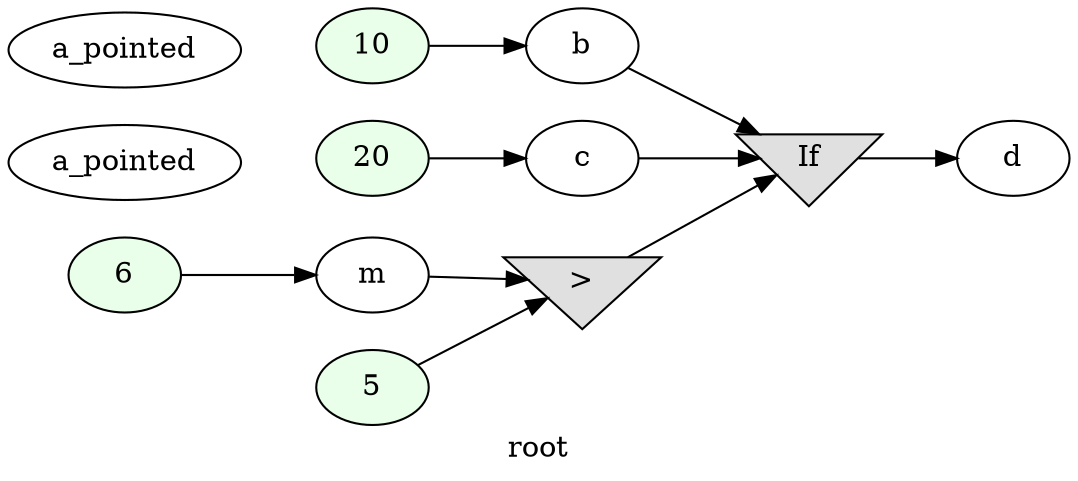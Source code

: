 digraph G
{
rankdir=LR;
label = "root";
	node_000001 [ label = "10", style=filled, fillcolor="#E9FFE9", startingline=5 ]
	node_000002 [ label = "b", startingline=5 ]
	node_000003 [ label = "20", style=filled, fillcolor="#E9FFE9", startingline=6 ]
	node_000004 [ label = "c", startingline=6 ]
	node_000005 [ label = "6", style=filled, fillcolor="#E9FFE9", startingline=8 ]
	node_000006 [ label = "m", startingline=8 ]
	node_000007 [ label = "a_pointed", startingline=11 ]
	node_000009 [ label = "a_pointed", startingline=15 ]
	node_000011 [ label = "5", style=filled, fillcolor="#E9FFE9", startingline=9 ]
	node_000012 [ label = ">", shape=invtriangle, style=filled, fillcolor="#E0E0E0", startingline=9 ]
	node_000013 [ label = "If", shape=invtriangle, style=filled, fillcolor="#E0E0E0", startingline=18 ]
	node_000014 [ label = "d", startingline=18 ]
	node_000001 -> node_000002
	node_000002 -> node_000013
	node_000003 -> node_000004
	node_000004 -> node_000013
	node_000005 -> node_000006
	node_000006 -> node_000012
	node_000011 -> node_000012
	node_000012 -> node_000013
	node_000013 -> node_000014
}
